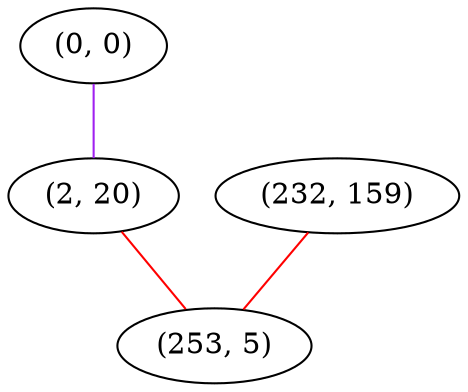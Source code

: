 graph "" {
"(0, 0)";
"(2, 20)";
"(232, 159)";
"(253, 5)";
"(0, 0)" -- "(2, 20)"  [color=purple, key=0, weight=4];
"(2, 20)" -- "(253, 5)"  [color=red, key=0, weight=1];
"(232, 159)" -- "(253, 5)"  [color=red, key=0, weight=1];
}

